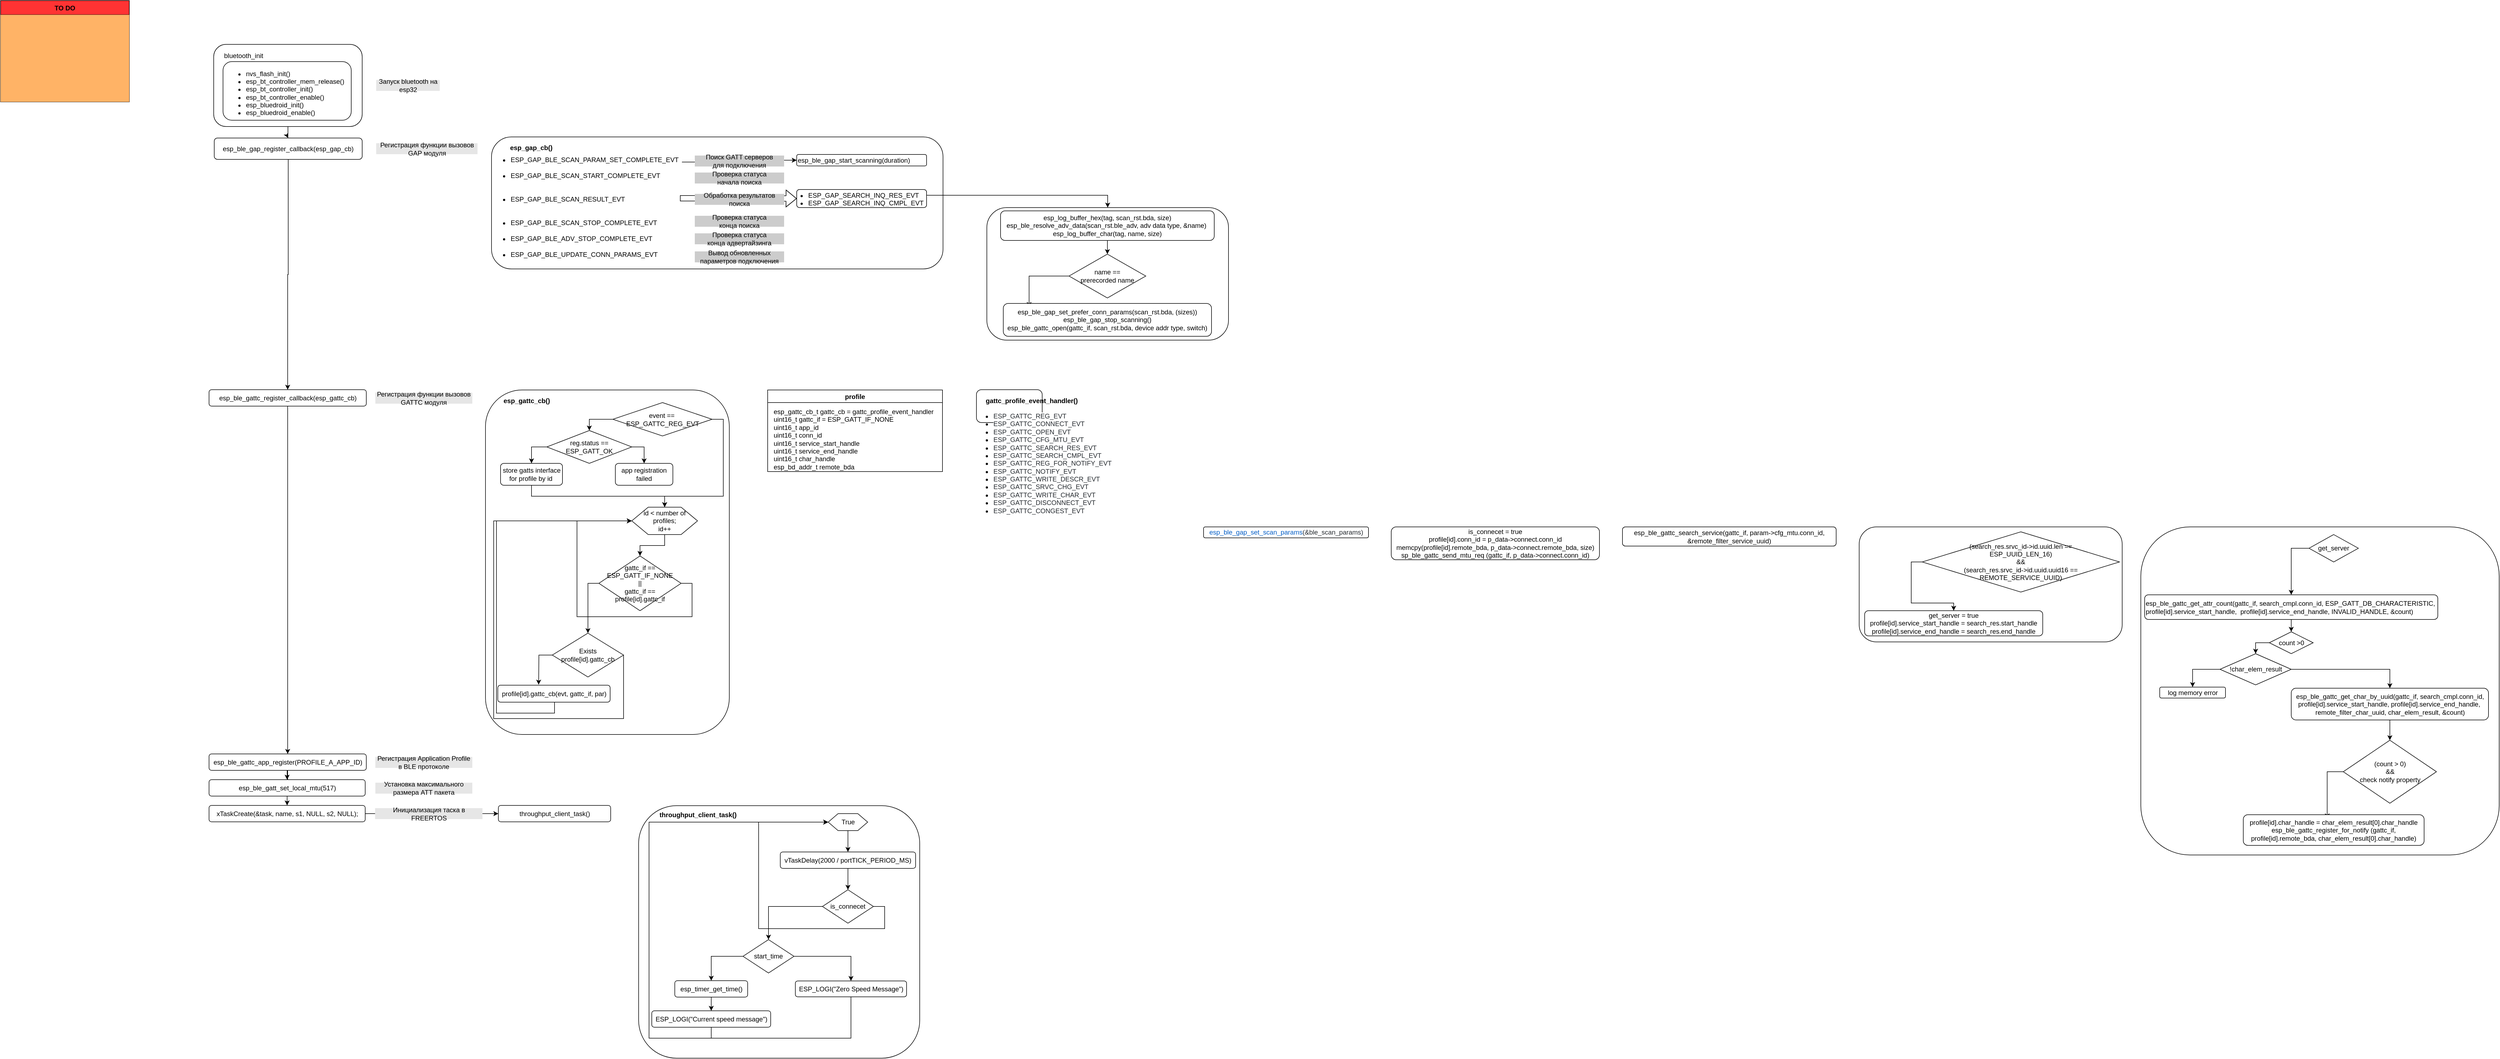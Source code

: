 <mxfile pages="1" version="11.2.3" type="github"><diagram id="eFUau2l4br_zj7SqDC2r" name="Page-1"><mxGraphModel dx="1306" dy="1240" grid="1" gridSize="10" guides="1" tooltips="1" connect="1" arrows="1" fold="1" page="1" pageScale="1" pageWidth="827" pageHeight="1169" math="0" shadow="0"><root><mxCell id="0"/><mxCell id="1" parent="0"/><mxCell id="vi2UaMDepS9Frm1sNCg7-20" value="" style="rounded=1;whiteSpace=wrap;html=1;shadow=0;fillColor=#FFFFFF;" parent="1" vertex="1"><mxGeometry x="925" y="751" width="445" height="629" as="geometry"/></mxCell><mxCell id="vi2UaMDepS9Frm1sNCg7-40" value="" style="rounded=1;whiteSpace=wrap;html=1;fillColor=#FFFFFF;" parent="1" vertex="1"><mxGeometry x="1840" y="418" width="441" height="242" as="geometry"/></mxCell><mxCell id="jvg7E0xUtV_aagMApHEI-1" value="" style="rounded=1;whiteSpace=wrap;html=1;shadow=0;fillColor=#FFFFFF;" parent="1" vertex="1"><mxGeometry x="936" y="289" width="824" height="241" as="geometry"/></mxCell><mxCell id="jvg7E0xUtV_aagMApHEI-121" value="" style="rounded=1;whiteSpace=wrap;html=1;shadow=0;fillColor=#FFFFFF;" parent="1" vertex="1"><mxGeometry x="1493" y="385" width="237" height="33" as="geometry"/></mxCell><mxCell id="vi2UaMDepS9Frm1sNCg7-41" style="edgeStyle=orthogonalEdgeStyle;rounded=0;orthogonalLoop=1;jettySize=auto;html=1;exitX=1;exitY=0.5;exitDx=0;exitDy=0;entryX=0.5;entryY=0;entryDx=0;entryDy=0;" parent="1" source="jvg7E0xUtV_aagMApHEI-122" target="vi2UaMDepS9Frm1sNCg7-40" edge="1"><mxGeometry relative="1" as="geometry"/></mxCell><mxCell id="jvg7E0xUtV_aagMApHEI-122" value="&lt;ul&gt;&lt;li&gt;ESP_GAP_SEARCH_INQ_RES_EVT&lt;/li&gt;&lt;li&gt;ESP_GAP_SEARCH_INQ_CMPL_EVT&lt;br&gt;&lt;/li&gt;&lt;/ul&gt;" style="text;strokeColor=none;fillColor=none;html=1;whiteSpace=wrap;verticalAlign=middle;overflow=hidden;shadow=0;" parent="1" vertex="1"><mxGeometry x="1472" y="374" width="258" height="43" as="geometry"/></mxCell><mxCell id="jvg7E0xUtV_aagMApHEI-19" style="edgeStyle=orthogonalEdgeStyle;rounded=0;orthogonalLoop=1;jettySize=auto;html=1;exitX=0.5;exitY=1;exitDx=0;exitDy=0;" parent="1" source="jvg7E0xUtV_aagMApHEI-21" target="jvg7E0xUtV_aagMApHEI-24" edge="1"><mxGeometry relative="1" as="geometry"/></mxCell><mxCell id="jvg7E0xUtV_aagMApHEI-21" value="" style="rounded=1;whiteSpace=wrap;html=1;" parent="1" vertex="1"><mxGeometry x="429" y="120" width="271" height="150" as="geometry"/></mxCell><mxCell id="jvg7E0xUtV_aagMApHEI-22" value="Запуск bluetooth на esp32" style="text;html=1;strokeColor=none;fillColor=#E6E6E6;align=center;verticalAlign=middle;whiteSpace=wrap;rounded=0;" parent="1" vertex="1"><mxGeometry x="725.5" y="185" width="116" height="20" as="geometry"/></mxCell><mxCell id="jvg7E0xUtV_aagMApHEI-23" style="edgeStyle=orthogonalEdgeStyle;rounded=0;orthogonalLoop=1;jettySize=auto;html=1;exitX=0.5;exitY=1;exitDx=0;exitDy=0;entryX=0.5;entryY=0;entryDx=0;entryDy=0;" parent="1" source="jvg7E0xUtV_aagMApHEI-24" target="jvg7E0xUtV_aagMApHEI-94" edge="1"><mxGeometry relative="1" as="geometry"/></mxCell><mxCell id="jvg7E0xUtV_aagMApHEI-24" value="esp_ble_gap_register_callback(esp_gap_cb)" style="rounded=1;whiteSpace=wrap;html=1;align=center;" parent="1" vertex="1"><mxGeometry x="430" y="291" width="270" height="39" as="geometry"/></mxCell><mxCell id="jvg7E0xUtV_aagMApHEI-25" style="edgeStyle=orthogonalEdgeStyle;rounded=0;orthogonalLoop=1;jettySize=auto;html=1;exitX=0.5;exitY=1;exitDx=0;exitDy=0;" parent="1" source="jvg7E0xUtV_aagMApHEI-27" target="jvg7E0xUtV_aagMApHEI-31" edge="1"><mxGeometry relative="1" as="geometry"/></mxCell><mxCell id="jvg7E0xUtV_aagMApHEI-26" style="edgeStyle=orthogonalEdgeStyle;rounded=0;orthogonalLoop=1;jettySize=auto;html=1;exitX=0.5;exitY=1;exitDx=0;exitDy=0;entryX=0.5;entryY=0;entryDx=0;entryDy=0;" parent="1" source="jvg7E0xUtV_aagMApHEI-27" target="jvg7E0xUtV_aagMApHEI-31" edge="1"><mxGeometry relative="1" as="geometry"/></mxCell><mxCell id="jvg7E0xUtV_aagMApHEI-27" value="esp_ble_gattc_app_register(PROFILE_A_APP_ID)" style="rounded=1;whiteSpace=wrap;html=1;" parent="1" vertex="1"><mxGeometry x="420.5" y="1415.5" width="287" height="30" as="geometry"/></mxCell><mxCell id="jvg7E0xUtV_aagMApHEI-28" value="Регистрация функции вызовов&lt;br&gt;GAP модуля" style="text;html=1;strokeColor=none;fillColor=#E6E6E6;align=center;verticalAlign=middle;whiteSpace=wrap;rounded=0;" parent="1" vertex="1"><mxGeometry x="725.5" y="300.5" width="185" height="20" as="geometry"/></mxCell><mxCell id="jvg7E0xUtV_aagMApHEI-29" style="edgeStyle=orthogonalEdgeStyle;rounded=0;orthogonalLoop=1;jettySize=auto;html=1;exitX=0.5;exitY=1;exitDx=0;exitDy=0;entryX=0.5;entryY=0;entryDx=0;entryDy=0;" parent="1" source="jvg7E0xUtV_aagMApHEI-31" target="jvg7E0xUtV_aagMApHEI-34" edge="1"><mxGeometry relative="1" as="geometry"/></mxCell><mxCell id="jvg7E0xUtV_aagMApHEI-31" value="&lt;span class=&quot;pl-c1&quot;&gt;esp_ble_gatt_set_local_mtu&lt;/span&gt;(&lt;span class=&quot;pl-c1&quot;&gt;517&lt;/span&gt;)" style="rounded=1;whiteSpace=wrap;html=1;" parent="1" vertex="1"><mxGeometry x="420.5" y="1462.5" width="285" height="30" as="geometry"/></mxCell><mxCell id="jvg7E0xUtV_aagMApHEI-32" style="edgeStyle=orthogonalEdgeStyle;rounded=0;orthogonalLoop=1;jettySize=auto;html=1;exitX=1;exitY=0.5;exitDx=0;exitDy=0;" parent="1" source="jvg7E0xUtV_aagMApHEI-34" target="jvg7E0xUtV_aagMApHEI-53" edge="1"><mxGeometry relative="1" as="geometry"/></mxCell><mxCell id="jvg7E0xUtV_aagMApHEI-34" value="&lt;span class=&quot;pl-c1&quot;&gt;xTaskCreate&lt;/span&gt;(&amp;amp;task, &lt;span class=&quot;pl-s&quot;&gt;&lt;span class=&quot;pl-pds&quot;&gt;name&lt;/span&gt;&lt;span class=&quot;pl-pds&quot;&gt;&lt;/span&gt;&lt;/span&gt;, &lt;span class=&quot;pl-c1&quot;&gt;s1&lt;/span&gt;, &lt;span class=&quot;pl-c1&quot;&gt;NULL&lt;/span&gt;, s&lt;span class=&quot;pl-c1&quot;&gt;2&lt;/span&gt;, &lt;span class=&quot;pl-c1&quot;&gt;NULL&lt;/span&gt;);" style="rounded=1;whiteSpace=wrap;html=1;" parent="1" vertex="1"><mxGeometry x="420.5" y="1509.5" width="285" height="30" as="geometry"/></mxCell><mxCell id="jvg7E0xUtV_aagMApHEI-40" value="Регистрация Application Profile&lt;br&gt;в BLE протоколе" style="text;html=1;strokeColor=none;fillColor=#E6E6E6;align=center;verticalAlign=middle;whiteSpace=wrap;rounded=0;" parent="1" vertex="1"><mxGeometry x="724" y="1421" width="177" height="20" as="geometry"/></mxCell><mxCell id="jvg7E0xUtV_aagMApHEI-50" value="Установка максимального размера ATT пакета" style="text;html=1;strokeColor=none;fillColor=#E6E6E6;align=center;verticalAlign=middle;whiteSpace=wrap;rounded=0;" parent="1" vertex="1"><mxGeometry x="724" y="1468" width="177" height="20" as="geometry"/></mxCell><mxCell id="jvg7E0xUtV_aagMApHEI-51" value="Инициализация таска в FREERTOS" style="text;html=1;strokeColor=none;fillColor=#E6E6E6;align=center;verticalAlign=middle;whiteSpace=wrap;rounded=0;" parent="1" vertex="1"><mxGeometry x="723.5" y="1514.5" width="196" height="20" as="geometry"/></mxCell><mxCell id="jvg7E0xUtV_aagMApHEI-53" value="throughput_client_task()" style="rounded=1;whiteSpace=wrap;html=1;shadow=0;fillColor=#FFFFFF;" parent="1" vertex="1"><mxGeometry x="948.5" y="1509.5" width="205" height="30" as="geometry"/></mxCell><mxCell id="jvg7E0xUtV_aagMApHEI-79" value="TO DO" style="swimlane;fontStyle=1;childLayout=stackLayout;horizontal=1;startSize=26;fillColor=#FF3333;horizontalStack=0;resizeParent=1;resizeParentMax=0;resizeLast=0;collapsible=1;marginBottom=0;shadow=0;" parent="1" vertex="1"><mxGeometry x="40" y="40" width="235" height="185" as="geometry"><mxRectangle x="825" y="28" width="65" height="26" as="alternateBounds"/></mxGeometry></mxCell><mxCell id="jvg7E0xUtV_aagMApHEI-80" value="" style="text;strokeColor=none;fillColor=#FFB366;align=left;verticalAlign=top;spacingLeft=4;spacingRight=4;overflow=hidden;rotatable=0;points=[[0,0.5],[1,0.5]];portConstraint=eastwest;" parent="jvg7E0xUtV_aagMApHEI-79" vertex="1"><mxGeometry y="26" width="235" height="26" as="geometry"/></mxCell><mxCell id="jvg7E0xUtV_aagMApHEI-81" value="" style="text;html=1;strokeColor=none;fillColor=#FFB366;align=left;verticalAlign=middle;whiteSpace=wrap;rounded=0;" parent="jvg7E0xUtV_aagMApHEI-79" vertex="1"><mxGeometry y="52" width="235" height="20" as="geometry"/></mxCell><mxCell id="jvg7E0xUtV_aagMApHEI-82" value="" style="text;strokeColor=none;fillColor=#FFB366;align=left;verticalAlign=top;spacingLeft=4;spacingRight=4;overflow=hidden;rotatable=0;points=[[0,0.5],[1,0.5]];portConstraint=eastwest;" parent="jvg7E0xUtV_aagMApHEI-79" vertex="1"><mxGeometry y="72" width="235" height="26" as="geometry"/></mxCell><mxCell id="jvg7E0xUtV_aagMApHEI-83" value="" style="text;strokeColor=none;fillColor=#FFB366;align=left;verticalAlign=top;spacingLeft=4;spacingRight=4;overflow=hidden;rotatable=0;points=[[0,0.5],[1,0.5]];portConstraint=eastwest;" parent="jvg7E0xUtV_aagMApHEI-79" vertex="1"><mxGeometry y="98" width="235" height="27" as="geometry"/></mxCell><mxCell id="jvg7E0xUtV_aagMApHEI-84" value="" style="text;html=1;strokeColor=none;fillColor=#FFB366;align=left;verticalAlign=middle;whiteSpace=wrap;rounded=0;shadow=0;" parent="jvg7E0xUtV_aagMApHEI-79" vertex="1"><mxGeometry y="125" width="235" height="20" as="geometry"/></mxCell><mxCell id="jvg7E0xUtV_aagMApHEI-85" value="" style="text;html=1;strokeColor=none;fillColor=#FFB366;align=left;verticalAlign=middle;whiteSpace=wrap;rounded=0;shadow=0;" parent="jvg7E0xUtV_aagMApHEI-79" vertex="1"><mxGeometry y="145" width="235" height="20" as="geometry"/></mxCell><mxCell id="jvg7E0xUtV_aagMApHEI-86" value="" style="text;html=1;strokeColor=none;fillColor=#FFB366;align=left;verticalAlign=middle;whiteSpace=wrap;rounded=0;shadow=0;" parent="jvg7E0xUtV_aagMApHEI-79" vertex="1"><mxGeometry y="165" width="235" height="20" as="geometry"/></mxCell><mxCell id="jvg7E0xUtV_aagMApHEI-93" style="edgeStyle=orthogonalEdgeStyle;rounded=0;orthogonalLoop=1;jettySize=auto;html=1;exitX=0.5;exitY=1;exitDx=0;exitDy=0;entryX=0.5;entryY=0;entryDx=0;entryDy=0;" parent="1" source="jvg7E0xUtV_aagMApHEI-94" target="jvg7E0xUtV_aagMApHEI-27" edge="1"><mxGeometry relative="1" as="geometry"/></mxCell><mxCell id="jvg7E0xUtV_aagMApHEI-94" value="esp_ble_gattc_register_callback(esp_gattc_cb)" style="rounded=1;whiteSpace=wrap;html=1;fillColor=none;" parent="1" vertex="1"><mxGeometry x="420.5" y="750.5" width="287" height="30" as="geometry"/></mxCell><mxCell id="jvg7E0xUtV_aagMApHEI-95" value="Регистрация функции вызовов&lt;br&gt;GATTC модуля" style="text;html=1;strokeColor=none;fillColor=#E6E6E6;align=center;verticalAlign=middle;whiteSpace=wrap;rounded=0;" parent="1" vertex="1"><mxGeometry x="724" y="756" width="177" height="20" as="geometry"/></mxCell><mxCell id="jvg7E0xUtV_aagMApHEI-110" value="esp_ble_gap_start_scanning(duration)" style="rounded=1;whiteSpace=wrap;html=1;shadow=0;fillColor=#FFFFFF;align=left;" parent="1" vertex="1"><mxGeometry x="1493" y="321" width="237" height="21" as="geometry"/></mxCell><mxCell id="jvg7E0xUtV_aagMApHEI-112" value="&lt;b&gt;esp_gap_cb()&lt;/b&gt;" style="text;html=1;strokeColor=none;fillColor=none;align=left;verticalAlign=middle;whiteSpace=wrap;rounded=0;shadow=0;" parent="1" vertex="1"><mxGeometry x="967.5" y="299" width="158" height="20" as="geometry"/></mxCell><mxCell id="jvg7E0xUtV_aagMApHEI-113" style="edgeStyle=orthogonalEdgeStyle;rounded=0;orthogonalLoop=1;jettySize=auto;html=1;exitX=1.01;exitY=0.124;exitDx=0;exitDy=0;exitPerimeter=0;entryX=0;entryY=0.5;entryDx=0;entryDy=0;" parent="1" source="jvg7E0xUtV_aagMApHEI-117" target="jvg7E0xUtV_aagMApHEI-110" edge="1"><mxGeometry relative="1" as="geometry"><mxPoint x="1267" y="333" as="sourcePoint"/><mxPoint x="1320" y="333" as="targetPoint"/></mxGeometry></mxCell><mxCell id="vi2UaMDepS9Frm1sNCg7-1" style="edgeStyle=orthogonalEdgeStyle;rounded=0;orthogonalLoop=1;jettySize=auto;html=1;exitX=1;exitY=0.44;exitDx=0;exitDy=0;entryX=0;entryY=0.5;entryDx=0;entryDy=0;exitPerimeter=0;shape=flexArrow;" parent="1" source="jvg7E0xUtV_aagMApHEI-117" target="jvg7E0xUtV_aagMApHEI-121" edge="1"><mxGeometry relative="1" as="geometry"/></mxCell><mxCell id="jvg7E0xUtV_aagMApHEI-117" value="&lt;ul&gt;&lt;li&gt;ESP_GAP_BLE_SCAN_PARAM_SET_COMPLETE_EVT&lt;br&gt;&lt;br&gt;&lt;/li&gt;&lt;li&gt;ESP_GAP_BLE_SCAN_START_COMPLETE_EVT&lt;br&gt;&lt;br&gt;&lt;br&gt;&lt;/li&gt;&lt;li&gt;ESP_GAP_BLE_SCAN_RESULT_EVT&lt;br&gt;&lt;br&gt;&lt;br&gt;&lt;/li&gt;&lt;li&gt;ESP_GAP_BLE_SCAN_STOP_COMPLETE_EVT&lt;br&gt;&lt;br&gt;&lt;/li&gt;&lt;li&gt;ESP_GAP_BLE_ADV_STOP_COMPLETE_EVT&lt;br&gt;&lt;br&gt;&lt;/li&gt;&lt;li&gt;ESP_GAP_BLE_UPDATE_CONN_PARAMS_EVT&lt;/li&gt;&lt;/ul&gt;" style="text;strokeColor=none;fillColor=none;html=1;whiteSpace=wrap;verticalAlign=middle;overflow=hidden;shadow=0;" parent="1" vertex="1"><mxGeometry x="929" y="309" width="351" height="209" as="geometry"/></mxCell><mxCell id="vi2UaMDepS9Frm1sNCg7-15" style="edgeStyle=orthogonalEdgeStyle;rounded=0;orthogonalLoop=1;jettySize=auto;html=1;exitX=0.5;exitY=1;exitDx=0;exitDy=0;entryX=0.5;entryY=0;entryDx=0;entryDy=0;" parent="1" source="jvg7E0xUtV_aagMApHEI-123" target="vi2UaMDepS9Frm1sNCg7-13" edge="1"><mxGeometry relative="1" as="geometry"/></mxCell><mxCell id="jvg7E0xUtV_aagMApHEI-123" value="esp_log_buffer_hex(tag, scan_rst.bda, size)&lt;br&gt;esp_ble_resolve_adv_data(scan_rst.ble_adv, adv data type, &amp;amp;name)&amp;nbsp;&lt;br&gt;esp_log_buffer_char(tag, name, size)&lt;br&gt;" style="rounded=1;whiteSpace=wrap;html=1;shadow=0;fillColor=#FFFFFF;align=center;" parent="1" vertex="1"><mxGeometry x="1865" y="424" width="390" height="54" as="geometry"/></mxCell><mxCell id="jvg7E0xUtV_aagMApHEI-257" value="bluetooth_init" style="text;html=1;strokeColor=none;fillColor=none;align=left;verticalAlign=middle;whiteSpace=wrap;rounded=0;" parent="1" vertex="1"><mxGeometry x="445.5" y="131.333" width="40" height="20" as="geometry"/></mxCell><mxCell id="jvg7E0xUtV_aagMApHEI-16" value="" style="rounded=1;whiteSpace=wrap;html=1;" parent="1" vertex="1"><mxGeometry x="446" y="151.5" width="234" height="107" as="geometry"/></mxCell><mxCell id="jvg7E0xUtV_aagMApHEI-17" value="&lt;ul&gt;&lt;li&gt;nvs_flash_init()&lt;/li&gt;&lt;li&gt;esp_bt_controller_mem_release()&lt;/li&gt;&lt;li&gt;esp_bt_controller_init()&lt;/li&gt;&lt;li&gt;esp_bt_controller_enable()&lt;/li&gt;&lt;li&gt;esp_bluedroid_init()&lt;/li&gt;&lt;li&gt;esp_bluedroid_enable()&lt;/li&gt;&lt;/ul&gt;" style="text;strokeColor=none;fillColor=none;html=1;whiteSpace=wrap;verticalAlign=middle;overflow=hidden;" parent="1" vertex="1"><mxGeometry x="446" y="151.5" width="228" height="104" as="geometry"/></mxCell><mxCell id="jvg7E0xUtV_aagMApHEI-258" value="Поиск GATT серверов&lt;br&gt;для подключения" style="text;html=1;strokeColor=none;fillColor=#CCCCCC;align=center;verticalAlign=middle;whiteSpace=wrap;rounded=0;" parent="1" vertex="1"><mxGeometry x="1307" y="323" width="163" height="20" as="geometry"/></mxCell><mxCell id="vi2UaMDepS9Frm1sNCg7-2" value="Проверка статуса &lt;br&gt;начала поиска" style="text;html=1;strokeColor=none;fillColor=#CCCCCC;align=center;verticalAlign=middle;whiteSpace=wrap;rounded=0;" parent="1" vertex="1"><mxGeometry x="1307" y="354" width="163" height="20" as="geometry"/></mxCell><mxCell id="vi2UaMDepS9Frm1sNCg7-7" value="Обработка результатов поиска" style="text;html=1;strokeColor=none;fillColor=#CCCCCC;align=center;verticalAlign=middle;whiteSpace=wrap;rounded=0;" parent="1" vertex="1"><mxGeometry x="1307" y="393" width="163" height="20" as="geometry"/></mxCell><mxCell id="vi2UaMDepS9Frm1sNCg7-8" value="Проверка статуса&lt;br&gt;конца поиска" style="text;html=1;strokeColor=none;fillColor=#CCCCCC;align=center;verticalAlign=middle;whiteSpace=wrap;rounded=0;" parent="1" vertex="1"><mxGeometry x="1307" y="433" width="163" height="20" as="geometry"/></mxCell><mxCell id="vi2UaMDepS9Frm1sNCg7-9" value="Проверка статуса&lt;br&gt;конца адвертайзинга" style="text;html=1;strokeColor=none;fillColor=#CCCCCC;align=center;verticalAlign=middle;whiteSpace=wrap;rounded=0;" parent="1" vertex="1"><mxGeometry x="1307" y="465" width="163" height="20" as="geometry"/></mxCell><mxCell id="vi2UaMDepS9Frm1sNCg7-10" value="Вывод обновленных параметров подключения" style="text;html=1;strokeColor=none;fillColor=#CCCCCC;align=center;verticalAlign=middle;whiteSpace=wrap;rounded=0;" parent="1" vertex="1"><mxGeometry x="1307" y="498" width="163" height="20" as="geometry"/></mxCell><mxCell id="vi2UaMDepS9Frm1sNCg7-19" style="edgeStyle=orthogonalEdgeStyle;rounded=0;orthogonalLoop=1;jettySize=auto;html=1;exitX=0;exitY=0.5;exitDx=0;exitDy=0;entryX=0.124;entryY=0.111;entryDx=0;entryDy=0;entryPerimeter=0;" parent="1" source="vi2UaMDepS9Frm1sNCg7-13" target="vi2UaMDepS9Frm1sNCg7-18" edge="1"><mxGeometry relative="1" as="geometry"><Array as="points"><mxPoint x="1917" y="543"/></Array></mxGeometry></mxCell><mxCell id="vi2UaMDepS9Frm1sNCg7-13" value="name == &lt;br&gt;prerecorded name" style="rhombus;whiteSpace=wrap;html=1;fillColor=#FFFFFF;" parent="1" vertex="1"><mxGeometry x="1990" y="503" width="140" height="80" as="geometry"/></mxCell><mxCell id="vi2UaMDepS9Frm1sNCg7-18" value="esp_ble_gap_set_prefer_conn_params(scan_rst.bda, (sizes))&lt;br&gt;esp_ble_gap_stop_scanning()&lt;br&gt;esp_ble_gattc_open(gattc_if, scan_rst.bda, device addr type, switch)" style="rounded=1;whiteSpace=wrap;html=1;fillColor=#FFFFFF;" parent="1" vertex="1"><mxGeometry x="1870" y="593" width="380" height="60" as="geometry"/></mxCell><mxCell id="vi2UaMDepS9Frm1sNCg7-24" value="&lt;b&gt;esp_gattc_cb()&lt;/b&gt;" style="text;html=1;strokeColor=none;fillColor=none;align=left;verticalAlign=middle;whiteSpace=wrap;rounded=0;shadow=0;" parent="1" vertex="1"><mxGeometry x="956" y="760.5" width="158" height="20" as="geometry"/></mxCell><mxCell id="vi2UaMDepS9Frm1sNCg7-44" style="edgeStyle=orthogonalEdgeStyle;rounded=0;orthogonalLoop=1;jettySize=auto;html=1;exitX=0;exitY=0.5;exitDx=0;exitDy=0;" parent="1" source="vi2UaMDepS9Frm1sNCg7-42" target="vi2UaMDepS9Frm1sNCg7-43" edge="1"><mxGeometry relative="1" as="geometry"/></mxCell><mxCell id="vi2UaMDepS9Frm1sNCg7-52" style="edgeStyle=orthogonalEdgeStyle;rounded=0;orthogonalLoop=1;jettySize=auto;html=1;exitX=1;exitY=0.5;exitDx=0;exitDy=0;entryX=0.5;entryY=0;entryDx=0;entryDy=0;" parent="1" source="vi2UaMDepS9Frm1sNCg7-42" target="vi2UaMDepS9Frm1sNCg7-51" edge="1"><mxGeometry relative="1" as="geometry"><Array as="points"><mxPoint x="1359" y="805"/><mxPoint x="1359" y="945"/><mxPoint x="1252" y="945"/></Array></mxGeometry></mxCell><mxCell id="vi2UaMDepS9Frm1sNCg7-42" value="event ==&amp;nbsp; ESP_GATTC_REG_EVT" style="rhombus;whiteSpace=wrap;html=1;fillColor=#FFFFFF;" parent="1" vertex="1"><mxGeometry x="1157.5" y="774" width="181" height="61" as="geometry"/></mxCell><mxCell id="vi2UaMDepS9Frm1sNCg7-45" style="edgeStyle=orthogonalEdgeStyle;rounded=0;orthogonalLoop=1;jettySize=auto;html=1;exitX=0;exitY=0.5;exitDx=0;exitDy=0;" parent="1" source="vi2UaMDepS9Frm1sNCg7-43" target="vi2UaMDepS9Frm1sNCg7-46" edge="1"><mxGeometry relative="1" as="geometry"><mxPoint x="992" y="905" as="targetPoint"/></mxGeometry></mxCell><mxCell id="vi2UaMDepS9Frm1sNCg7-49" style="edgeStyle=orthogonalEdgeStyle;rounded=0;orthogonalLoop=1;jettySize=auto;html=1;exitX=1;exitY=0.5;exitDx=0;exitDy=0;" parent="1" source="vi2UaMDepS9Frm1sNCg7-43" target="vi2UaMDepS9Frm1sNCg7-50" edge="1"><mxGeometry relative="1" as="geometry"><mxPoint x="1212" y="885" as="targetPoint"/></mxGeometry></mxCell><mxCell id="vi2UaMDepS9Frm1sNCg7-43" value="reg.status == ESP_GATT_OK" style="rhombus;whiteSpace=wrap;html=1;fillColor=#FFFFFF;" parent="1" vertex="1"><mxGeometry x="1037" y="825" width="155" height="60" as="geometry"/></mxCell><mxCell id="vi2UaMDepS9Frm1sNCg7-53" style="edgeStyle=orthogonalEdgeStyle;rounded=0;orthogonalLoop=1;jettySize=auto;html=1;exitX=0.5;exitY=1;exitDx=0;exitDy=0;" parent="1" source="vi2UaMDepS9Frm1sNCg7-46" target="vi2UaMDepS9Frm1sNCg7-51" edge="1"><mxGeometry relative="1" as="geometry"/></mxCell><mxCell id="vi2UaMDepS9Frm1sNCg7-46" value="store gatts interface for profile by id&amp;nbsp;" style="rounded=1;whiteSpace=wrap;html=1;" parent="1" vertex="1"><mxGeometry x="952.5" y="885" width="113" height="40" as="geometry"/></mxCell><mxCell id="vi2UaMDepS9Frm1sNCg7-50" value="app registration failed" style="rounded=1;whiteSpace=wrap;html=1;" parent="1" vertex="1"><mxGeometry x="1162" y="885" width="105" height="40" as="geometry"/></mxCell><mxCell id="vi2UaMDepS9Frm1sNCg7-55" style="edgeStyle=orthogonalEdgeStyle;rounded=0;orthogonalLoop=1;jettySize=auto;html=1;exitX=0.5;exitY=1;exitDx=0;exitDy=0;entryX=0.5;entryY=0;entryDx=0;entryDy=0;" parent="1" source="vi2UaMDepS9Frm1sNCg7-51" target="vi2UaMDepS9Frm1sNCg7-54" edge="1"><mxGeometry relative="1" as="geometry"/></mxCell><mxCell id="vi2UaMDepS9Frm1sNCg7-51" value="id &amp;lt; number of profiles;&lt;br&gt;id++" style="shape=hexagon;perimeter=hexagonPerimeter2;whiteSpace=wrap;html=1;" parent="1" vertex="1"><mxGeometry x="1192" y="965" width="120" height="50" as="geometry"/></mxCell><mxCell id="vi2UaMDepS9Frm1sNCg7-57" style="edgeStyle=orthogonalEdgeStyle;rounded=0;orthogonalLoop=1;jettySize=auto;html=1;exitX=0;exitY=0.5;exitDx=0;exitDy=0;entryX=0.5;entryY=0;entryDx=0;entryDy=0;" parent="1" source="vi2UaMDepS9Frm1sNCg7-54" target="vi2UaMDepS9Frm1sNCg7-56" edge="1"><mxGeometry relative="1" as="geometry"/></mxCell><mxCell id="vi2UaMDepS9Frm1sNCg7-58" style="edgeStyle=orthogonalEdgeStyle;rounded=0;orthogonalLoop=1;jettySize=auto;html=1;exitX=1;exitY=0.5;exitDx=0;exitDy=0;entryX=0;entryY=0.5;entryDx=0;entryDy=0;" parent="1" source="vi2UaMDepS9Frm1sNCg7-54" target="vi2UaMDepS9Frm1sNCg7-51" edge="1"><mxGeometry relative="1" as="geometry"><Array as="points"><mxPoint x="1302" y="1104"/><mxPoint x="1302" y="1165"/><mxPoint x="1092" y="1165"/><mxPoint x="1092" y="990"/></Array></mxGeometry></mxCell><mxCell id="vi2UaMDepS9Frm1sNCg7-54" value="gattc_if == ESP_GATT_IF_NONE&lt;br&gt;||&lt;br&gt;gattc_if == profile[id].gattc_if" style="rhombus;whiteSpace=wrap;html=1;fillColor=#FFFFFF;" parent="1" vertex="1"><mxGeometry x="1132" y="1054" width="150" height="100" as="geometry"/></mxCell><mxCell id="vi2UaMDepS9Frm1sNCg7-59" style="edgeStyle=orthogonalEdgeStyle;rounded=0;orthogonalLoop=1;jettySize=auto;html=1;exitX=0;exitY=0.5;exitDx=0;exitDy=0;" parent="1" source="vi2UaMDepS9Frm1sNCg7-56" edge="1"><mxGeometry relative="1" as="geometry"><mxPoint x="1022" y="1289" as="targetPoint"/></mxGeometry></mxCell><mxCell id="vi2UaMDepS9Frm1sNCg7-62" style="edgeStyle=orthogonalEdgeStyle;rounded=0;orthogonalLoop=1;jettySize=auto;html=1;exitX=1;exitY=0.5;exitDx=0;exitDy=0;entryX=0;entryY=0.5;entryDx=0;entryDy=0;" parent="1" source="vi2UaMDepS9Frm1sNCg7-56" target="vi2UaMDepS9Frm1sNCg7-51" edge="1"><mxGeometry relative="1" as="geometry"><Array as="points"><mxPoint x="1177" y="1351"/><mxPoint x="940" y="1351"/><mxPoint x="940" y="990"/></Array></mxGeometry></mxCell><mxCell id="vi2UaMDepS9Frm1sNCg7-56" value="Exists profile[id].gattc_cb" style="rhombus;whiteSpace=wrap;html=1;fillColor=#FFFFFF;" parent="1" vertex="1"><mxGeometry x="1047" y="1195" width="130" height="80" as="geometry"/></mxCell><mxCell id="vi2UaMDepS9Frm1sNCg7-61" style="edgeStyle=orthogonalEdgeStyle;rounded=0;orthogonalLoop=1;jettySize=auto;html=1;exitX=0.5;exitY=1;exitDx=0;exitDy=0;entryX=0;entryY=0.5;entryDx=0;entryDy=0;" parent="1" source="vi2UaMDepS9Frm1sNCg7-60" target="vi2UaMDepS9Frm1sNCg7-51" edge="1"><mxGeometry relative="1" as="geometry"><Array as="points"><mxPoint x="1051" y="1321"/><mxPoint x="1051" y="1341"/><mxPoint x="945" y="1341"/><mxPoint x="945" y="990"/></Array></mxGeometry></mxCell><mxCell id="vi2UaMDepS9Frm1sNCg7-60" value="profile[id].gattc_cb(evt, gattc_if, par)" style="rounded=1;whiteSpace=wrap;html=1;" parent="1" vertex="1"><mxGeometry x="947.5" y="1290" width="205" height="31" as="geometry"/></mxCell><mxCell id="q0NPj6BYGM8dbdWIDjN2-1" value="" style="rounded=1;whiteSpace=wrap;html=1;" parent="1" vertex="1"><mxGeometry x="1204.5" y="1510" width="513" height="461" as="geometry"/></mxCell><mxCell id="q0NPj6BYGM8dbdWIDjN2-2" value="&lt;b&gt;throughput_client_task()&lt;/b&gt;" style="text;html=1;strokeColor=none;fillColor=none;align=center;verticalAlign=middle;whiteSpace=wrap;rounded=0;" parent="1" vertex="1"><mxGeometry x="1293" y="1516.5" width="40" height="20" as="geometry"/></mxCell><mxCell id="q0NPj6BYGM8dbdWIDjN2-9" style="edgeStyle=orthogonalEdgeStyle;rounded=0;orthogonalLoop=1;jettySize=auto;html=1;exitX=0.5;exitY=1;exitDx=0;exitDy=0;entryX=0.5;entryY=0;entryDx=0;entryDy=0;" parent="1" source="q0NPj6BYGM8dbdWIDjN2-5" target="q0NPj6BYGM8dbdWIDjN2-8" edge="1"><mxGeometry relative="1" as="geometry"/></mxCell><mxCell id="q0NPj6BYGM8dbdWIDjN2-5" value="&lt;div&gt;True&lt;/div&gt;" style="shape=hexagon;perimeter=hexagonPerimeter2;whiteSpace=wrap;html=1;" parent="1" vertex="1"><mxGeometry x="1550.5" y="1524.5" width="72" height="31" as="geometry"/></mxCell><mxCell id="q0NPj6BYGM8dbdWIDjN2-11" style="edgeStyle=orthogonalEdgeStyle;rounded=0;orthogonalLoop=1;jettySize=auto;html=1;exitX=0.5;exitY=1;exitDx=0;exitDy=0;entryX=0.5;entryY=0;entryDx=0;entryDy=0;" parent="1" source="q0NPj6BYGM8dbdWIDjN2-8" target="q0NPj6BYGM8dbdWIDjN2-10" edge="1"><mxGeometry relative="1" as="geometry"/></mxCell><mxCell id="q0NPj6BYGM8dbdWIDjN2-8" value="&lt;span class=&quot;pl-c1&quot;&gt;vTaskDelay&lt;/span&gt;(&lt;span class=&quot;pl-c1&quot;&gt;2000&lt;/span&gt; / portTICK_PERIOD_MS)" style="rounded=1;whiteSpace=wrap;html=1;" parent="1" vertex="1"><mxGeometry x="1463" y="1594.5" width="247" height="30" as="geometry"/></mxCell><mxCell id="q0NPj6BYGM8dbdWIDjN2-13" value="" style="edgeStyle=orthogonalEdgeStyle;rounded=0;orthogonalLoop=1;jettySize=auto;html=1;entryX=0.5;entryY=0;entryDx=0;entryDy=0;" parent="1" source="q0NPj6BYGM8dbdWIDjN2-10" target="q0NPj6BYGM8dbdWIDjN2-12" edge="1"><mxGeometry relative="1" as="geometry"/></mxCell><mxCell id="q0NPj6BYGM8dbdWIDjN2-14" style="edgeStyle=orthogonalEdgeStyle;rounded=0;orthogonalLoop=1;jettySize=auto;html=1;exitX=1;exitY=0.5;exitDx=0;exitDy=0;entryX=0;entryY=0.5;entryDx=0;entryDy=0;" parent="1" source="q0NPj6BYGM8dbdWIDjN2-10" target="q0NPj6BYGM8dbdWIDjN2-5" edge="1"><mxGeometry relative="1" as="geometry"><Array as="points"><mxPoint x="1653.5" y="1693.5"/><mxPoint x="1653.5" y="1734.5"/><mxPoint x="1423.5" y="1734.5"/><mxPoint x="1423.5" y="1539.5"/></Array></mxGeometry></mxCell><mxCell id="q0NPj6BYGM8dbdWIDjN2-10" value="is_connecet" style="rhombus;whiteSpace=wrap;html=1;" parent="1" vertex="1"><mxGeometry x="1540" y="1663.5" width="93" height="61" as="geometry"/></mxCell><mxCell id="q0NPj6BYGM8dbdWIDjN2-16" style="edgeStyle=orthogonalEdgeStyle;rounded=0;orthogonalLoop=1;jettySize=auto;html=1;exitX=1;exitY=0.5;exitDx=0;exitDy=0;entryX=0.5;entryY=0;entryDx=0;entryDy=0;" parent="1" source="q0NPj6BYGM8dbdWIDjN2-12" target="q0NPj6BYGM8dbdWIDjN2-15" edge="1"><mxGeometry relative="1" as="geometry"/></mxCell><mxCell id="q0NPj6BYGM8dbdWIDjN2-18" style="edgeStyle=orthogonalEdgeStyle;rounded=0;orthogonalLoop=1;jettySize=auto;html=1;exitX=0;exitY=0.5;exitDx=0;exitDy=0;entryX=0.5;entryY=0;entryDx=0;entryDy=0;" parent="1" source="q0NPj6BYGM8dbdWIDjN2-12" target="q0NPj6BYGM8dbdWIDjN2-17" edge="1"><mxGeometry relative="1" as="geometry"/></mxCell><mxCell id="q0NPj6BYGM8dbdWIDjN2-12" value="start_time" style="rhombus;whiteSpace=wrap;html=1;" parent="1" vertex="1"><mxGeometry x="1395" y="1754.5" width="93" height="61" as="geometry"/></mxCell><mxCell id="q0NPj6BYGM8dbdWIDjN2-22" style="edgeStyle=orthogonalEdgeStyle;rounded=0;orthogonalLoop=1;jettySize=auto;html=1;exitX=0.5;exitY=1;exitDx=0;exitDy=0;entryX=0;entryY=0.5;entryDx=0;entryDy=0;" parent="1" source="q0NPj6BYGM8dbdWIDjN2-15" target="q0NPj6BYGM8dbdWIDjN2-5" edge="1"><mxGeometry relative="1" as="geometry"><mxPoint x="1543.5" y="1884.5" as="targetPoint"/><Array as="points"><mxPoint x="1591.5" y="1934.5"/><mxPoint x="1223.5" y="1934.5"/><mxPoint x="1223.5" y="1539.5"/></Array></mxGeometry></mxCell><mxCell id="q0NPj6BYGM8dbdWIDjN2-15" value="ESP_LOGI(&quot;Zero Speed Message&quot;)" style="rounded=1;whiteSpace=wrap;html=1;" parent="1" vertex="1"><mxGeometry x="1490.5" y="1830" width="203" height="29" as="geometry"/></mxCell><mxCell id="q0NPj6BYGM8dbdWIDjN2-20" style="edgeStyle=orthogonalEdgeStyle;rounded=0;orthogonalLoop=1;jettySize=auto;html=1;exitX=0.5;exitY=1;exitDx=0;exitDy=0;entryX=0.5;entryY=0;entryDx=0;entryDy=0;" parent="1" source="q0NPj6BYGM8dbdWIDjN2-17" target="q0NPj6BYGM8dbdWIDjN2-19" edge="1"><mxGeometry relative="1" as="geometry"/></mxCell><mxCell id="q0NPj6BYGM8dbdWIDjN2-17" value="&lt;span class=&quot;pl-c1&quot;&gt;esp_timer_get_time&lt;/span&gt;()" style="rounded=1;whiteSpace=wrap;html=1;" parent="1" vertex="1"><mxGeometry x="1270.5" y="1829.5" width="133" height="30" as="geometry"/></mxCell><mxCell id="q0NPj6BYGM8dbdWIDjN2-21" style="edgeStyle=orthogonalEdgeStyle;rounded=0;orthogonalLoop=1;jettySize=auto;html=1;exitX=0.5;exitY=1;exitDx=0;exitDy=0;entryX=0;entryY=0.5;entryDx=0;entryDy=0;" parent="1" source="q0NPj6BYGM8dbdWIDjN2-19" target="q0NPj6BYGM8dbdWIDjN2-5" edge="1"><mxGeometry relative="1" as="geometry"><Array as="points"><mxPoint x="1336.5" y="1934.5"/><mxPoint x="1223.5" y="1934.5"/><mxPoint x="1223.5" y="1539.5"/></Array></mxGeometry></mxCell><mxCell id="q0NPj6BYGM8dbdWIDjN2-19" value="ESP_LOGI(&quot;Current speed message&quot;)" style="rounded=1;whiteSpace=wrap;html=1;" parent="1" vertex="1"><mxGeometry x="1228.5" y="1884.5" width="217" height="30" as="geometry"/></mxCell><mxCell id="q0NPj6BYGM8dbdWIDjN2-23" value="profile" style="swimlane;" parent="1" vertex="1"><mxGeometry x="1440" y="751" width="319" height="149" as="geometry"><mxRectangle x="1440" y="751" width="70" height="23" as="alternateBounds"/></mxGeometry></mxCell><mxCell id="q0NPj6BYGM8dbdWIDjN2-25" value="&lt;div&gt;esp_gattc_cb_t gattc_cb = gattc_profile_event_handler&lt;/div&gt;&lt;div&gt;uint16_t gattc_if = ESP_GATT_IF_NONE&lt;br&gt;&lt;/div&gt;&lt;div&gt;&lt;div&gt;uint16_t app_id&lt;/div&gt;&lt;div&gt;uint16_t conn_id&lt;/div&gt;&lt;div&gt;uint16_t service_start_handle&lt;/div&gt;&lt;div&gt;uint16_t service_end_handle&lt;/div&gt;&lt;div&gt;uint16_t char_handle&lt;/div&gt;&lt;div&gt;&lt;span&gt;esp_bd_addr_t remote_bda&lt;/span&gt;&lt;/div&gt;&lt;/div&gt;" style="text;html=1;resizable=0;points=[];autosize=1;align=left;verticalAlign=top;spacingTop=-4;" parent="q0NPj6BYGM8dbdWIDjN2-23" vertex="1"><mxGeometry x="8.5" y="29.5" width="310" height="110" as="geometry"/></mxCell><mxCell id="q0NPj6BYGM8dbdWIDjN2-26" value="" style="rounded=1;whiteSpace=wrap;html=1;" parent="1" vertex="1"><mxGeometry x="1821" y="750.5" width="120" height="60" as="geometry"/></mxCell><mxCell id="q0NPj6BYGM8dbdWIDjN2-27" value="&lt;b&gt;&lt;span class=&quot;pl-en&quot;&gt;gattc_profile_event_handler()&lt;/span&gt;&lt;/b&gt;" style="text;html=1;resizable=0;points=[];autosize=1;align=left;verticalAlign=top;spacingTop=-4;" parent="1" vertex="1"><mxGeometry x="1836" y="760.5" width="180" height="20" as="geometry"/></mxCell><mxCell id="lcaCqLtSEQv4qt5QxFiG-1" value="&lt;ul&gt;&lt;li&gt;&lt;span style=&quot;color: rgb(36 , 41 , 46) ; font-family: , &amp;#34;consolas&amp;#34; , &amp;#34;liberation mono&amp;#34; , &amp;#34;menlo&amp;#34; , monospace ; white-space: pre ; background-color: rgb(255 , 255 , 255)&quot;&gt;ESP_GATTC_REG_EVT&lt;/span&gt;&lt;br&gt;&lt;/li&gt;&lt;li&gt;&lt;span style=&quot;color: rgb(36 , 41 , 46) ; font-family: , &amp;#34;consolas&amp;#34; , &amp;#34;liberation mono&amp;#34; , &amp;#34;menlo&amp;#34; , monospace ; white-space: pre ; background-color: rgb(255 , 255 , 255)&quot;&gt;ESP_GATTC_CONNECT_EVT&lt;br&gt;&lt;/span&gt;&lt;/li&gt;&lt;li&gt;&lt;span style=&quot;color: rgb(36 , 41 , 46) ; font-family: , &amp;#34;consolas&amp;#34; , &amp;#34;liberation mono&amp;#34; , &amp;#34;menlo&amp;#34; , monospace ; white-space: pre ; background-color: rgb(255 , 255 , 255)&quot;&gt;ESP_GATTC_OPEN_EVT&lt;br&gt;&lt;/span&gt;&lt;/li&gt;&lt;li&gt;&lt;span style=&quot;color: rgb(36 , 41 , 46) ; font-family: , &amp;#34;consolas&amp;#34; , &amp;#34;liberation mono&amp;#34; , &amp;#34;menlo&amp;#34; , monospace ; white-space: pre ; background-color: rgb(255 , 255 , 255)&quot;&gt;ESP_GATTC_CFG_MTU_EVT&lt;br&gt;&lt;/span&gt;&lt;/li&gt;&lt;li&gt;&lt;span style=&quot;color: rgb(36 , 41 , 46) ; font-family: , &amp;#34;consolas&amp;#34; , &amp;#34;liberation mono&amp;#34; , &amp;#34;menlo&amp;#34; , monospace ; white-space: pre ; background-color: rgb(255 , 255 , 255)&quot;&gt;ESP_GATTC_SEARCH_RES_EVT&lt;br&gt;&lt;/span&gt;&lt;/li&gt;&lt;li&gt;&lt;span style=&quot;color: rgb(36 , 41 , 46) ; font-family: , &amp;#34;consolas&amp;#34; , &amp;#34;liberation mono&amp;#34; , &amp;#34;menlo&amp;#34; , monospace ; white-space: pre ; background-color: rgb(255 , 255 , 255)&quot;&gt;ESP_GATTC_SEARCH_CMPL_EVT&lt;br&gt;&lt;/span&gt;&lt;/li&gt;&lt;li&gt;&lt;span style=&quot;color: rgb(36 , 41 , 46) ; font-family: , &amp;#34;consolas&amp;#34; , &amp;#34;liberation mono&amp;#34; , &amp;#34;menlo&amp;#34; , monospace ; white-space: pre ; background-color: rgb(255 , 255 , 255)&quot;&gt;ESP_GATTC_REG_FOR_NOTIFY_EVT&lt;br&gt;&lt;/span&gt;&lt;/li&gt;&lt;li&gt;&lt;span style=&quot;color: rgb(36 , 41 , 46) ; font-family: , &amp;#34;consolas&amp;#34; , &amp;#34;liberation mono&amp;#34; , &amp;#34;menlo&amp;#34; , monospace ; white-space: pre ; background-color: rgb(255 , 255 , 255)&quot;&gt;ESP_GATTC_NOTIFY_EVT&lt;br&gt;&lt;/span&gt;&lt;/li&gt;&lt;li&gt;&lt;span style=&quot;color: rgb(36 , 41 , 46) ; font-family: , &amp;#34;consolas&amp;#34; , &amp;#34;liberation mono&amp;#34; , &amp;#34;menlo&amp;#34; , monospace ; white-space: pre ; background-color: rgb(255 , 255 , 255)&quot;&gt;ESP_GATTC_WRITE_DESCR_EVT&lt;br&gt;&lt;/span&gt;&lt;/li&gt;&lt;li&gt;&lt;span style=&quot;color: rgb(36 , 41 , 46) ; font-family: , &amp;#34;consolas&amp;#34; , &amp;#34;liberation mono&amp;#34; , &amp;#34;menlo&amp;#34; , monospace ; white-space: pre ; background-color: rgb(255 , 255 , 255)&quot;&gt;ESP_GATTC_SRVC_CHG_EVT&lt;br&gt;&lt;/span&gt;&lt;/li&gt;&lt;li&gt;&lt;span style=&quot;color: rgb(36 , 41 , 46) ; font-family: , &amp;#34;consolas&amp;#34; , &amp;#34;liberation mono&amp;#34; , &amp;#34;menlo&amp;#34; , monospace ; white-space: pre ; background-color: rgb(255 , 255 , 255)&quot;&gt;ESP_GATTC_WRITE_CHAR_EVT&lt;br&gt;&lt;/span&gt;&lt;/li&gt;&lt;li&gt;&lt;span style=&quot;color: rgb(36 , 41 , 46) ; font-family: , &amp;#34;consolas&amp;#34; , &amp;#34;liberation mono&amp;#34; , &amp;#34;menlo&amp;#34; , monospace ; white-space: pre ; background-color: rgb(255 , 255 , 255)&quot;&gt;ESP_GATTC_DISCONNECT_EVT&lt;br&gt;&lt;/span&gt;&lt;/li&gt;&lt;li&gt;&lt;span style=&quot;color: rgb(36 , 41 , 46) ; font-family: , &amp;#34;consolas&amp;#34; , &amp;#34;liberation mono&amp;#34; , &amp;#34;menlo&amp;#34; , monospace ; white-space: pre ; background-color: rgb(255 , 255 , 255)&quot;&gt;ESP_GATTC_CONGEST_EVT&lt;br&gt;&lt;/span&gt;&lt;/li&gt;&lt;/ul&gt;" style="text;strokeColor=none;fillColor=none;html=1;whiteSpace=wrap;verticalAlign=middle;overflow=hidden;" vertex="1" parent="1"><mxGeometry x="1810" y="768" width="270" height="233" as="geometry"/></mxCell><mxCell id="lcaCqLtSEQv4qt5QxFiG-2" value="&lt;span class=&quot;pl-c1&quot; style=&quot;box-sizing: border-box ; color: rgb(0 , 92 , 197) ; font-family: , &amp;#34;consolas&amp;#34; , &amp;#34;liberation mono&amp;#34; , &amp;#34;menlo&amp;#34; , monospace ; white-space: pre ; background-color: rgb(255 , 255 , 255)&quot;&gt;esp_ble_gap_set_scan_params&lt;/span&gt;&lt;span style=&quot;color: rgb(36 , 41 , 46) ; font-family: , &amp;#34;consolas&amp;#34; , &amp;#34;liberation mono&amp;#34; , &amp;#34;menlo&amp;#34; , monospace ; white-space: pre ; background-color: rgb(255 , 255 , 255)&quot;&gt;(&amp;amp;ble_scan_params)&lt;/span&gt;" style="rounded=1;whiteSpace=wrap;html=1;" vertex="1" parent="1"><mxGeometry x="2235.5" y="1001" width="301" height="20" as="geometry"/></mxCell><mxCell id="lcaCqLtSEQv4qt5QxFiG-3" value="is_connecet = true&lt;br&gt;profile[id].conn_id = p_data-&amp;gt;connect.conn_id&lt;br&gt;memcpy(profile[id].remote_bda, p_data-&amp;gt;connect.remote_bda, size)&lt;br&gt;sp_ble_gattc_send_mtu_req (gattc_if, p_data-&amp;gt;connect.conn_id)" style="rounded=1;whiteSpace=wrap;html=1;" vertex="1" parent="1"><mxGeometry x="2578" y="1001" width="380" height="60" as="geometry"/></mxCell><mxCell id="lcaCqLtSEQv4qt5QxFiG-4" value="esp_ble_gattc_search_service(gattc_if, param-&amp;gt;cfg_mtu.conn_id, &amp;amp;remote_filter_service_uuid)" style="rounded=1;whiteSpace=wrap;html=1;" vertex="1" parent="1"><mxGeometry x="3000" y="1001" width="390" height="35" as="geometry"/></mxCell><mxCell id="lcaCqLtSEQv4qt5QxFiG-7" value="" style="rounded=1;whiteSpace=wrap;html=1;" vertex="1" parent="1"><mxGeometry x="3432" y="1001" width="480" height="210" as="geometry"/></mxCell><mxCell id="lcaCqLtSEQv4qt5QxFiG-10" style="edgeStyle=orthogonalEdgeStyle;rounded=0;orthogonalLoop=1;jettySize=auto;html=1;exitX=0;exitY=0.5;exitDx=0;exitDy=0;entryX=0.5;entryY=0;entryDx=0;entryDy=0;" edge="1" parent="1" source="lcaCqLtSEQv4qt5QxFiG-8" target="lcaCqLtSEQv4qt5QxFiG-9"><mxGeometry relative="1" as="geometry"/></mxCell><mxCell id="lcaCqLtSEQv4qt5QxFiG-8" value="(search_res.srvc_id-&amp;gt;id.uuid.len ==&lt;br&gt;ESP_UUID_LEN_16) &lt;br&gt;&amp;amp;&amp;amp; &lt;br&gt;(search_res.srvc_id-&amp;gt;id.uuid.uuid16 == REMOTE_SERVICE_UUID)" style="rhombus;whiteSpace=wrap;html=1;" vertex="1" parent="1"><mxGeometry x="3547" y="1010" width="360" height="110" as="geometry"/></mxCell><mxCell id="lcaCqLtSEQv4qt5QxFiG-9" value="&lt;div&gt;get_server = true&lt;/div&gt;&lt;div&gt;&lt;span&gt;profile[id].service_start_handle = search_res.start_handle&lt;/span&gt;&lt;/div&gt;&lt;div&gt;&lt;span&gt;profile[id].service_end_handle = search_res.end_handle&lt;/span&gt;&lt;/div&gt;" style="rounded=1;whiteSpace=wrap;html=1;" vertex="1" parent="1"><mxGeometry x="3442" y="1154" width="325" height="46" as="geometry"/></mxCell><mxCell id="lcaCqLtSEQv4qt5QxFiG-11" value="" style="rounded=1;whiteSpace=wrap;html=1;" vertex="1" parent="1"><mxGeometry x="3946" y="1001" width="654" height="599" as="geometry"/></mxCell><mxCell id="lcaCqLtSEQv4qt5QxFiG-14" style="edgeStyle=orthogonalEdgeStyle;rounded=0;orthogonalLoop=1;jettySize=auto;html=1;exitX=0;exitY=0.5;exitDx=0;exitDy=0;" edge="1" parent="1" source="lcaCqLtSEQv4qt5QxFiG-12" target="lcaCqLtSEQv4qt5QxFiG-13"><mxGeometry relative="1" as="geometry"/></mxCell><mxCell id="lcaCqLtSEQv4qt5QxFiG-12" value="get_server" style="rhombus;whiteSpace=wrap;html=1;" vertex="1" parent="1"><mxGeometry x="4253" y="1015" width="90" height="50" as="geometry"/></mxCell><mxCell id="lcaCqLtSEQv4qt5QxFiG-16" style="edgeStyle=orthogonalEdgeStyle;rounded=0;orthogonalLoop=1;jettySize=auto;html=1;exitX=0.5;exitY=1;exitDx=0;exitDy=0;entryX=0.5;entryY=0;entryDx=0;entryDy=0;" edge="1" parent="1" source="lcaCqLtSEQv4qt5QxFiG-13" target="lcaCqLtSEQv4qt5QxFiG-15"><mxGeometry relative="1" as="geometry"/></mxCell><mxCell id="lcaCqLtSEQv4qt5QxFiG-13" value="&lt;div&gt;esp_ble_gattc_get_attr_count(gattc_if,&amp;nbsp;&lt;span&gt;search_cmpl.conn_id,&amp;nbsp;&lt;/span&gt;&lt;span&gt;ESP_GATT_DB_CHARACTERISTIC,&lt;/span&gt;&lt;/div&gt;&lt;div&gt;profile[id].service_start_handle,&lt;span&gt;&amp;nbsp; profile[id].service_end_handle,&amp;nbsp;&lt;/span&gt;&lt;span&gt;INVALID_HANDLE,&amp;nbsp;&lt;/span&gt;&lt;span&gt;&amp;amp;count)&lt;/span&gt;&lt;/div&gt;" style="rounded=1;whiteSpace=wrap;html=1;align=left;" vertex="1" parent="1"><mxGeometry x="3953" y="1125" width="535" height="45" as="geometry"/></mxCell><mxCell id="lcaCqLtSEQv4qt5QxFiG-18" style="edgeStyle=orthogonalEdgeStyle;rounded=0;orthogonalLoop=1;jettySize=auto;html=1;exitX=0;exitY=0.5;exitDx=0;exitDy=0;entryX=0.5;entryY=0;entryDx=0;entryDy=0;" edge="1" parent="1" source="lcaCqLtSEQv4qt5QxFiG-15" target="lcaCqLtSEQv4qt5QxFiG-17"><mxGeometry relative="1" as="geometry"/></mxCell><mxCell id="lcaCqLtSEQv4qt5QxFiG-15" value="count &amp;gt;0" style="rhombus;whiteSpace=wrap;html=1;" vertex="1" parent="1"><mxGeometry x="4180.5" y="1192.5" width="80" height="40" as="geometry"/></mxCell><mxCell id="lcaCqLtSEQv4qt5QxFiG-20" style="edgeStyle=orthogonalEdgeStyle;rounded=0;orthogonalLoop=1;jettySize=auto;html=1;exitX=0;exitY=0.5;exitDx=0;exitDy=0;entryX=0.5;entryY=0;entryDx=0;entryDy=0;" edge="1" parent="1" source="lcaCqLtSEQv4qt5QxFiG-17" target="lcaCqLtSEQv4qt5QxFiG-19"><mxGeometry relative="1" as="geometry"/></mxCell><mxCell id="lcaCqLtSEQv4qt5QxFiG-23" style="edgeStyle=orthogonalEdgeStyle;rounded=0;orthogonalLoop=1;jettySize=auto;html=1;exitX=1;exitY=0.5;exitDx=0;exitDy=0;" edge="1" parent="1" source="lcaCqLtSEQv4qt5QxFiG-17" target="lcaCqLtSEQv4qt5QxFiG-22"><mxGeometry relative="1" as="geometry"/></mxCell><mxCell id="lcaCqLtSEQv4qt5QxFiG-17" value="!char_elem_result" style="rhombus;whiteSpace=wrap;html=1;" vertex="1" parent="1"><mxGeometry x="4090.5" y="1232.5" width="130" height="57" as="geometry"/></mxCell><mxCell id="lcaCqLtSEQv4qt5QxFiG-19" value="log memory error" style="rounded=1;whiteSpace=wrap;html=1;" vertex="1" parent="1"><mxGeometry x="3980.5" y="1293.5" width="120" height="20" as="geometry"/></mxCell><mxCell id="lcaCqLtSEQv4qt5QxFiG-25" style="edgeStyle=orthogonalEdgeStyle;rounded=0;orthogonalLoop=1;jettySize=auto;html=1;exitX=0.5;exitY=1;exitDx=0;exitDy=0;entryX=0.5;entryY=0;entryDx=0;entryDy=0;" edge="1" parent="1" source="lcaCqLtSEQv4qt5QxFiG-22" target="lcaCqLtSEQv4qt5QxFiG-24"><mxGeometry relative="1" as="geometry"/></mxCell><mxCell id="lcaCqLtSEQv4qt5QxFiG-22" value="&lt;div&gt;esp_ble_gattc_get_char_by_uuid(gattc_if,&amp;nbsp;&lt;span&gt;search_cmpl.conn_id, p&lt;/span&gt;&lt;span&gt;rofile[id].service_start_handle,&amp;nbsp;&lt;/span&gt;&lt;span&gt;profile[id].service_end_handle,&amp;nbsp;&lt;/span&gt;&lt;/div&gt;&lt;div&gt;&lt;span&gt;remote_filter_char_uuid,&amp;nbsp;&lt;/span&gt;&lt;span&gt;char_elem_result,&amp;nbsp;&lt;/span&gt;&lt;span&gt;&amp;amp;count)&lt;/span&gt;&lt;/div&gt;" style="rounded=1;whiteSpace=wrap;html=1;" vertex="1" parent="1"><mxGeometry x="4220.5" y="1295.5" width="360" height="58" as="geometry"/></mxCell><mxCell id="lcaCqLtSEQv4qt5QxFiG-27" style="edgeStyle=orthogonalEdgeStyle;rounded=0;orthogonalLoop=1;jettySize=auto;html=1;exitX=0;exitY=0.5;exitDx=0;exitDy=0;entryX=0.464;entryY=0.121;entryDx=0;entryDy=0;entryPerimeter=0;" edge="1" parent="1" source="lcaCqLtSEQv4qt5QxFiG-24" target="lcaCqLtSEQv4qt5QxFiG-26"><mxGeometry relative="1" as="geometry"/></mxCell><mxCell id="lcaCqLtSEQv4qt5QxFiG-24" value="(count &amp;gt; 0)&lt;br&gt;&amp;amp;&amp;amp;&lt;br&gt;check notify property" style="rhombus;whiteSpace=wrap;html=1;" vertex="1" parent="1"><mxGeometry x="4315.5" y="1390.5" width="170" height="115" as="geometry"/></mxCell><mxCell id="lcaCqLtSEQv4qt5QxFiG-26" value="&lt;div&gt;profile[id].char_handle = char_elem_result[0].char_handle&lt;/div&gt;&lt;div&gt;&lt;span&gt;esp_ble_gattc_register_for_notify (gattc_if, profile[id].remote_bda, char_elem_result[0].char_handle)&lt;/span&gt;&lt;/div&gt;" style="rounded=1;whiteSpace=wrap;html=1;" vertex="1" parent="1"><mxGeometry x="4133" y="1526.5" width="330" height="56" as="geometry"/></mxCell></root></mxGraphModel></diagram></mxfile>